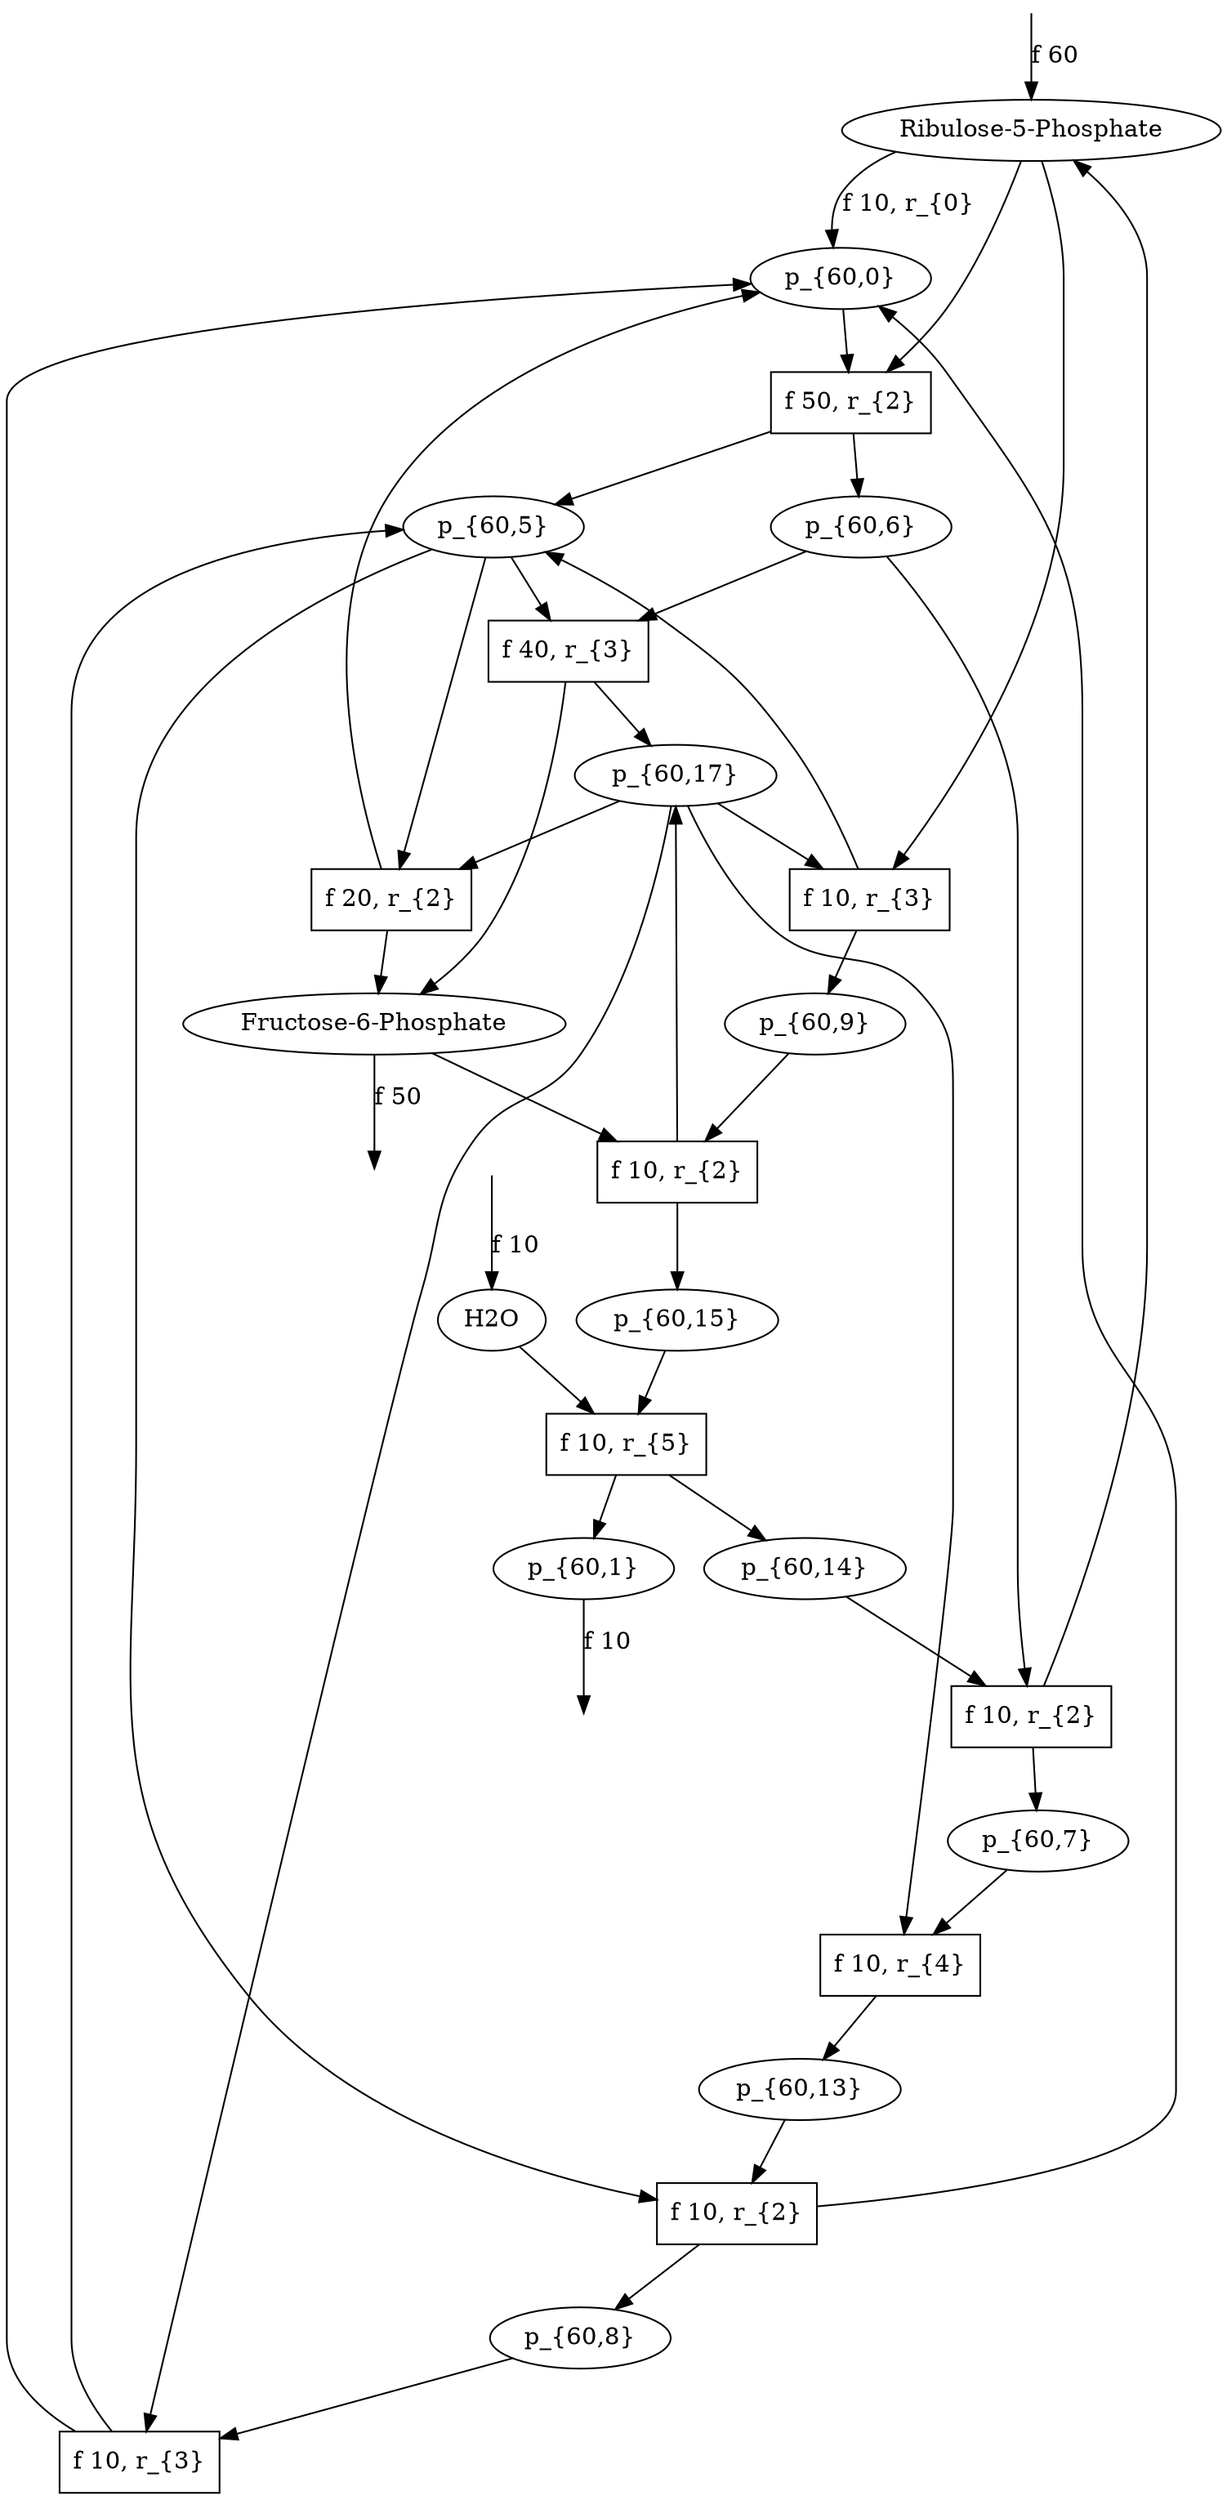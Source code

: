 digraph g {
// id = 0, graphName = Ribulose-5-Phosphate
"0-0" [ shape=ellipse label="Ribulose-5-Phosphate" image="out/004_g_0_11311100.svg" ];
// id = 1, graphName = H2O
"1-0" [ shape=ellipse label="H2O" image="out/052_g_1_11311100.svg" ];
// id = 2, graphName = p_{60,0}
"2-0" [ shape=ellipse label="p_{60,0}" image="out/176_g_7062_11311100.svg" ];
// id = 4, graphName = p_{60,1}
"4-0" [ shape=ellipse label="p_{60,1}" image="out/178_g_7064_11311100.svg" ];
// id = 5, graphName = p_{60,2}
// id = 7, graphName = p_{60,3}
// id = 9, graphName = p_{60,4}
// id = 10, graphName = p_{60,5}
"10-0" [ shape=ellipse label="p_{60,5}" image="out/180_g_7071_11311100.svg" ];
// id = 12, graphName = p_{60,6}
"12-0" [ shape=ellipse label="p_{60,6}" image="out/182_g_7075_11311100.svg" ];
// id = 14, graphName = p_{60,7}
"14-0" [ shape=ellipse label="p_{60,7}" image="out/184_g_7078_11311100.svg" ];
// id = 15, graphName = p_{60,8}
"15-0" [ shape=ellipse label="p_{60,8}" image="out/186_g_7079_11311100.svg" ];
// id = 17, graphName = p_{60,9}
"17-0" [ shape=ellipse label="p_{60,9}" image="out/188_g_7083_11311100.svg" ];
// id = 20, graphName = p_{60,10}
// id = 23, graphName = p_{60,11}
// id = 25, graphName = p_{60,12}
// id = 27, graphName = p_{60,13}
"27-0" [ shape=ellipse label="p_{60,13}" image="out/190_g_7105_11311100.svg" ];
// id = 36, graphName = p_{60,14}
"36-0" [ shape=ellipse label="p_{60,14}" image="out/192_g_7134_11311100.svg" ];
// id = 38, graphName = p_{60,15}
"38-0" [ shape=ellipse label="p_{60,15}" image="out/194_g_7136_11311100.svg" ];
// id = 51, graphName = p_{60,16}
// id = 52, graphName = p_{60,17}
"52-0" [ shape=ellipse label="p_{60,17}" image="out/196_g_7177_11311100.svg" ];
// id = 57, graphName = p_{60,18}
// id = 62, graphName = Fructose-6-Phosphate
"62-0" [ shape=ellipse label="Fructose-6-Phosphate" image="out/014_g_2_11311100.svg" ];
// id = 77, graphName = p_{60,19}
// id = 80, graphName = p_{60,20}
// id = 82, graphName = p_{60,21}
// id = 85, graphName = p_{60,22}
// id = 87, graphName = p_{60,23}
// id = 89, graphName = p_{60,24}
// id = 91, graphName = p_{60,25}
// id = 93, graphName = p_{60,26}
// id = 98, graphName = p_{60,27}
// id = 107, graphName = p_{60,28}
// id = 109, graphName = p_{60,29}
// id = 186, graphName = p_{60,30}
// id = 228, graphName = p_{60,31}
// id = 230, graphName = p_{60,32}
// id = 232, graphName = p_{60,33}
// id = 234, graphName = p_{60,34}
// id = 236, graphName = p_{60,35}
// id = 238, graphName = p_{60,36}
// id = 240, graphName = p_{60,37}
// id = 242, graphName = p_{60,38}
// id = 244, graphName = p_{60,39}
// id = 246, graphName = p_{60,40}
// id = 248, graphName = p_{60,41}
// id = 250, graphName = p_{60,42}
// id = 280, graphName = p_{60,43}
// id = 301, graphName = p_{60,44}
// id = 303, graphName = p_{60,45}
// id = 13{ 'Ribulose-5-Phosphate' 'p_{60,0}' }, 'Transketolase', { 'p_{60,5}' 'p_{60,6}' }
"13-0" [ shape=box label="f 50, r_{2}" ];
// id = 63{ 'p_{60,5}' 'p_{60,6}' }, 'Transaldolase', { 'Fructose-6-Phosphate' 'p_{60,17}' }
"63-0" [ shape=box label="f 40, r_{3}" ];
// id = 128{ 'p_{60,5}' 'p_{60,13}' }, 'Transketolase', { 'p_{60,0}' 'p_{60,8}' }
"128-0" [ shape=box label="f 10, r_{2}" ];
// id = 137{ 'p_{60,6}' 'p_{60,14}' }, 'Transketolase', { 'Ribulose-5-Phosphate' 'p_{60,7}' }
"137-0" [ shape=box label="f 10, r_{2}" ];
// id = 158{ 'p_{60,5}' 'p_{60,17}' }, 'Transketolase', { 'Fructose-6-Phosphate' 'p_{60,0}' }
"158-0" [ shape=box label="f 20, r_{2}" ];
// id = 173{ 'Fructose-6-Phosphate' 'p_{60,9}' }, 'Transketolase', { 'p_{60,15}' 'p_{60,17}' }
"173-0" [ shape=box label="f 10, r_{2}" ];
// id = 205{ 'p_{60,8}' 'p_{60,17}' }, 'Transaldolase', { 'p_{60,0}' 'p_{60,5}' }
"205-0" [ shape=box label="f 10, r_{3}" ];
// id = 208{ 'Ribulose-5-Phosphate' 'p_{60,17}' }, 'Transaldolase', { 'p_{60,5}' 'p_{60,9}' }
"208-0" [ shape=box label="f 10, r_{3}" ];
// id = 252{ 'p_{60,7}' 'p_{60,17}' }, 'Aldolase', { 'p_{60,13}' }
"252-0" [ shape=box label="f 10, r_{4}" ];
// id = 261{ 'H2O' 'p_{60,15}' }, 'Phophohydrolase', { 'p_{60,1}' 'p_{60,14}' }
"261-0" [ shape=box label="f 10, r_{5}" ];
// id = 3{ 'Ribulose-5-Phosphate' }, 'Aldose-Ketose <-', { 'p_{60,0}' }
"0-0" -> "2-0" [ label="f 10, r_{0}" ];
// id = 6{ 'Ribulose-5-Phosphate' 'H2O' }, 'Phophohydrolase', { 'p_{60,1}' 'p_{60,2}' }
// id = 8{ 'p_{60,2}' }, 'Aldose-Ketose <-', { 'p_{60,3}' }
// id = 11{ 'p_{60,0}' 'p_{60,2}' }, 'Transketolase', { 'p_{60,4}' 'p_{60,5}' }
// id = 13{ 'Ribulose-5-Phosphate' 'p_{60,0}' }, 'Transketolase', { 'p_{60,5}' 'p_{60,6}' }
"0-0" -> "13-0" [ ];
"2-0" -> "13-0" [ ];
"13-0" -> "10-0" [ ];
"13-0" -> "12-0" [ ];
// id = 16{ 'p_{60,0}' 'p_{60,2}' }, 'Transaldolase', { 'p_{60,7}' 'p_{60,8}' }
// id = 18{ 'Ribulose-5-Phosphate' 'p_{60,0}' }, 'Transaldolase', { 'p_{60,8}' 'p_{60,9}' }
// id = 19{ 'H2O' 'p_{60,0}' }, 'Phophohydrolase', { 'p_{60,1}' 'p_{60,3}' }
// id = 21{ 'p_{60,5}' }, 'Aldose-Ketose <-', { 'p_{60,10}' }
// id = 22{ 'p_{60,7}' }, 'Aldose-Ketose <-', { 'p_{60,7}' }
// id = 24{ 'p_{60,8}' }, 'Aldose-Ketose <-', { 'p_{60,11}' }
// id = 26{ 'p_{60,3}' 'p_{60,5}' }, 'Transketolase', { 'p_{60,0}' 'p_{60,12}' }
// id = 28{ 'p_{60,3}' 'p_{60,8}' }, 'Transketolase', { 'p_{60,12}' 'p_{60,13}' }
// id = 29{ 'p_{60,2}' 'p_{60,3}' }, 'Transketolase', { 'p_{60,4}' 'p_{60,12}' }
// id = 30{ 'Ribulose-5-Phosphate' 'p_{60,3}' }, 'Transketolase', { 'p_{60,6}' 'p_{60,12}' }
// id = 31{ 'p_{60,4}' 'p_{60,5}' }, 'Transketolase', { 'p_{60,0}' 'p_{60,2}' }
// id = 32{ 'p_{60,4}' 'p_{60,8}' }, 'Transketolase', { 'p_{60,2}' 'p_{60,13}' }
// id = 33{ 'p_{60,2}' 'p_{60,4}' }, 'Transketolase', { 'p_{60,2}' 'p_{60,4}' }
// id = 34{ 'Ribulose-5-Phosphate' 'p_{60,4}' }, 'Transketolase', { 'p_{60,2}' 'p_{60,6}' }
// id = 35{ 'p_{60,5}' 'p_{60,6}' }, 'Transketolase', { 'Ribulose-5-Phosphate' 'p_{60,0}' }
// id = 37{ 'p_{60,5}' 'p_{60,7}' }, 'Transketolase', { 'p_{60,0}' 'p_{60,14}' }
// id = 39{ 'p_{60,5}' 'p_{60,9}' }, 'Transketolase', { 'p_{60,0}' 'p_{60,15}' }
// id = 40{ 'p_{60,0}' 'p_{60,5}' }, 'Transketolase', { 'p_{60,0}' 'p_{60,5}' }
// id = 41{ 'p_{60,6}' 'p_{60,8}' }, 'Transketolase', { 'Ribulose-5-Phosphate' 'p_{60,13}' }
// id = 42{ 'p_{60,2}' 'p_{60,6}' }, 'Transketolase', { 'Ribulose-5-Phosphate' 'p_{60,4}' }
// id = 43{ 'Ribulose-5-Phosphate' 'p_{60,6}' }, 'Transketolase', { 'Ribulose-5-Phosphate' 'p_{60,6}' }
// id = 44{ 'p_{60,7}' 'p_{60,8}' }, 'Transketolase', { 'p_{60,13}' 'p_{60,14}' }
// id = 45{ 'p_{60,2}' 'p_{60,7}' }, 'Transketolase', { 'p_{60,4}' 'p_{60,14}' }
// id = 46{ 'Ribulose-5-Phosphate' 'p_{60,7}' }, 'Transketolase', { 'p_{60,6}' 'p_{60,14}' }
// id = 47{ 'p_{60,8}' 'p_{60,9}' }, 'Transketolase', { 'p_{60,13}' 'p_{60,15}' }
// id = 48{ 'p_{60,0}' 'p_{60,8}' }, 'Transketolase', { 'p_{60,5}' 'p_{60,13}' }
// id = 49{ 'p_{60,2}' 'p_{60,9}' }, 'Transketolase', { 'p_{60,4}' 'p_{60,15}' }
// id = 50{ 'Ribulose-5-Phosphate' 'p_{60,9}' }, 'Transketolase', { 'p_{60,6}' 'p_{60,15}' }
// id = 53{ 'p_{60,3}' 'p_{60,5}' }, 'Transaldolase', { 'p_{60,16}' 'p_{60,17}' }
// id = 54{ 'p_{60,3}' 'p_{60,8}' }, 'Transaldolase', { 'p_{60,0}' 'p_{60,16}' }
// id = 55{ 'p_{60,2}' 'p_{60,3}' }, 'Transaldolase', { 'p_{60,7}' 'p_{60,16}' }
// id = 56{ 'Ribulose-5-Phosphate' 'p_{60,3}' }, 'Transaldolase', { 'p_{60,9}' 'p_{60,16}' }
// id = 58{ 'p_{60,4}' 'p_{60,5}' }, 'Transaldolase', { 'p_{60,17}' 'p_{60,18}' }
// id = 59{ 'p_{60,4}' 'p_{60,8}' }, 'Transaldolase', { 'p_{60,0}' 'p_{60,18}' }
// id = 60{ 'p_{60,2}' 'p_{60,4}' }, 'Transaldolase', { 'p_{60,7}' 'p_{60,18}' }
// id = 61{ 'Ribulose-5-Phosphate' 'p_{60,4}' }, 'Transaldolase', { 'p_{60,9}' 'p_{60,18}' }
// id = 63{ 'p_{60,5}' 'p_{60,6}' }, 'Transaldolase', { 'Fructose-6-Phosphate' 'p_{60,17}' }
"10-0" -> "63-0" [ ];
"12-0" -> "63-0" [ ];
"63-0" -> "52-0" [ ];
"63-0" -> "62-0" [ ];
// id = 64{ 'p_{60,5}' 'p_{60,7}' }, 'Transaldolase', { 'p_{60,2}' 'p_{60,17}' }
// id = 65{ 'p_{60,5}' 'p_{60,9}' }, 'Transaldolase', { 'Ribulose-5-Phosphate' 'p_{60,17}' }
// id = 66{ 'p_{60,0}' 'p_{60,5}' }, 'Transaldolase', { 'p_{60,8}' 'p_{60,17}' }
// id = 67{ 'p_{60,6}' 'p_{60,8}' }, 'Transaldolase', { 'Fructose-6-Phosphate' 'p_{60,0}' }
// id = 68{ 'p_{60,2}' 'p_{60,6}' }, 'Transaldolase', { 'Fructose-6-Phosphate' 'p_{60,7}' }
// id = 69{ 'Ribulose-5-Phosphate' 'p_{60,6}' }, 'Transaldolase', { 'Fructose-6-Phosphate' 'p_{60,9}' }
// id = 70{ 'p_{60,7}' 'p_{60,8}' }, 'Transaldolase', { 'p_{60,0}' 'p_{60,2}' }
// id = 71{ 'p_{60,2}' 'p_{60,7}' }, 'Transaldolase', { 'p_{60,2}' 'p_{60,7}' }
// id = 72{ 'Ribulose-5-Phosphate' 'p_{60,7}' }, 'Transaldolase', { 'p_{60,2}' 'p_{60,9}' }
// id = 73{ 'p_{60,8}' 'p_{60,9}' }, 'Transaldolase', { 'Ribulose-5-Phosphate' 'p_{60,0}' }
// id = 74{ 'p_{60,0}' 'p_{60,8}' }, 'Transaldolase', { 'p_{60,0}' 'p_{60,8}' }
// id = 75{ 'p_{60,2}' 'p_{60,9}' }, 'Transaldolase', { 'Ribulose-5-Phosphate' 'p_{60,7}' }
// id = 76{ 'Ribulose-5-Phosphate' 'p_{60,9}' }, 'Transaldolase', { 'Ribulose-5-Phosphate' 'p_{60,9}' }
// id = 78{ 'p_{60,3}' 'p_{60,7}' }, 'Aldolase', { 'p_{60,19}' }
// id = 79{ 'p_{60,4}' 'p_{60,7}' }, 'Aldolase', { 'p_{60,3}' }
// id = 81{ 'p_{60,2}' 'p_{60,4}' }, 'Aldolase', { 'p_{60,20}' }
// id = 83{ 'Ribulose-5-Phosphate' 'p_{60,4}' }, 'Aldolase', { 'p_{60,21}' }
// id = 84{ 'p_{60,6}' 'p_{60,7}' }, 'Aldolase', { 'p_{60,0}' }
// id = 86{ 'p_{60,2}' 'p_{60,6}' }, 'Aldolase', { 'p_{60,22}' }
// id = 88{ 'Ribulose-5-Phosphate' 'p_{60,6}' }, 'Aldolase', { 'p_{60,23}' }
// id = 90{ 'p_{60,7}' 'p_{60,7}' }, 'Aldolase', { 'p_{60,24}' }
// id = 92{ 'p_{60,2}' 'p_{60,7}' }, 'Aldolase', { 'p_{60,25}' }
// id = 94{ 'Ribulose-5-Phosphate' 'p_{60,7}' }, 'Aldolase', { 'p_{60,26}' }
// id = 95{ 'p_{60,7}' 'p_{60,9}' }, 'Aldolase', { 'p_{60,17}' }
// id = 96{ 'p_{60,0}' 'p_{60,7}' }, 'Aldolase', { 'p_{60,10}' }
// id = 97{ 'p_{60,2}' 'p_{60,9}' }, 'Aldolase', { 'p_{60,26}' }
// id = 99{ 'Ribulose-5-Phosphate' 'p_{60,9}' }, 'Aldolase', { 'p_{60,27}' }
// id = 100{ 'H2O' 'p_{60,5}' }, 'Phophohydrolase', { 'p_{60,1}' 'p_{60,12}' }
// id = 101{ 'H2O' 'p_{60,6}' }, 'Phophohydrolase', { 'p_{60,1}' 'p_{60,4}' }
// id = 102{ 'H2O' 'p_{60,8}' }, 'Phophohydrolase', { 'p_{60,1}' 'p_{60,16}' }
// id = 103{ 'H2O' 'p_{60,9}' }, 'Phophohydrolase', { 'p_{60,1}' 'p_{60,7}' }
// id = 104{ 'p_{60,12}' }, 'Aldose-Ketose <-', { 'p_{60,19}' }
// id = 105{ 'p_{60,14}' }, 'Aldose-Ketose <-', { 'p_{60,24}' }
// id = 106{ 'p_{60,15}' }, 'Aldose-Ketose <-', { 'p_{60,17}' }
// id = 108{ 'p_{60,16}' }, 'Aldose-Ketose <-', { 'p_{60,28}' }
// id = 110{ 'p_{60,18}' }, 'Aldose-Ketose <-', { 'p_{60,29}' }
// id = 111{ 'Fructose-6-Phosphate' }, 'Aldose-Ketose <-', { 'p_{60,13}' }
// id = 112{ 'p_{60,12}' 'p_{60,13}' }, 'Transketolase', { 'p_{60,3}' 'p_{60,8}' }
// id = 113{ 'p_{60,12}' 'p_{60,17}' }, 'Transketolase', { 'Fructose-6-Phosphate' 'p_{60,3}' }
// id = 114{ 'p_{60,12}' 'p_{60,24}' }, 'Transketolase', { 'p_{60,3}' 'p_{60,18}' }
// id = 115{ 'p_{60,7}' 'p_{60,12}' }, 'Transketolase', { 'p_{60,3}' 'p_{60,14}' }
// id = 116{ 'p_{60,9}' 'p_{60,12}' }, 'Transketolase', { 'p_{60,3}' 'p_{60,15}' }
// id = 117{ 'p_{60,0}' 'p_{60,12}' }, 'Transketolase', { 'p_{60,3}' 'p_{60,5}' }
// id = 118{ 'p_{60,3}' 'p_{60,12}' }, 'Transketolase', { 'p_{60,3}' 'p_{60,12}' }
// id = 119{ 'p_{60,4}' 'p_{60,12}' }, 'Transketolase', { 'p_{60,2}' 'p_{60,3}' }
// id = 120{ 'p_{60,6}' 'p_{60,12}' }, 'Transketolase', { 'Ribulose-5-Phosphate' 'p_{60,3}' }
// id = 121{ 'p_{60,13}' 'p_{60,14}' }, 'Transketolase', { 'p_{60,7}' 'p_{60,8}' }
// id = 122{ 'p_{60,13}' 'p_{60,15}' }, 'Transketolase', { 'p_{60,8}' 'p_{60,9}' }
// id = 123{ 'p_{60,13}' 'p_{60,16}' }, 'Transketolase', { 'p_{60,8}' 'p_{60,29}' }
// id = 124{ 'p_{60,13}' 'p_{60,18}' }, 'Transketolase', { 'p_{60,8}' 'p_{60,24}' }
// id = 125{ 'Fructose-6-Phosphate' 'p_{60,13}' }, 'Transketolase', { 'p_{60,8}' 'p_{60,17}' }
// id = 126{ 'p_{60,8}' 'p_{60,13}' }, 'Transketolase', { 'p_{60,8}' 'p_{60,13}' }
// id = 127{ 'p_{60,2}' 'p_{60,13}' }, 'Transketolase', { 'p_{60,4}' 'p_{60,8}' }
// id = 128{ 'p_{60,5}' 'p_{60,13}' }, 'Transketolase', { 'p_{60,0}' 'p_{60,8}' }
"10-0" -> "128-0" [ ];
"27-0" -> "128-0" [ ];
"128-0" -> "2-0" [ ];
"128-0" -> "15-0" [ ];
// id = 129{ 'Ribulose-5-Phosphate' 'p_{60,13}' }, 'Transketolase', { 'p_{60,6}' 'p_{60,8}' }
// id = 130{ 'p_{60,14}' 'p_{60,17}' }, 'Transketolase', { 'Fructose-6-Phosphate' 'p_{60,7}' }
// id = 131{ 'p_{60,14}' 'p_{60,24}' }, 'Transketolase', { 'p_{60,7}' 'p_{60,18}' }
// id = 132{ 'p_{60,7}' 'p_{60,14}' }, 'Transketolase', { 'p_{60,7}' 'p_{60,14}' }
// id = 133{ 'p_{60,9}' 'p_{60,14}' }, 'Transketolase', { 'p_{60,7}' 'p_{60,15}' }
// id = 134{ 'p_{60,0}' 'p_{60,14}' }, 'Transketolase', { 'p_{60,5}' 'p_{60,7}' }
// id = 135{ 'p_{60,3}' 'p_{60,14}' }, 'Transketolase', { 'p_{60,7}' 'p_{60,12}' }
// id = 136{ 'p_{60,4}' 'p_{60,14}' }, 'Transketolase', { 'p_{60,2}' 'p_{60,7}' }
// id = 137{ 'p_{60,6}' 'p_{60,14}' }, 'Transketolase', { 'Ribulose-5-Phosphate' 'p_{60,7}' }
"12-0" -> "137-0" [ ];
"36-0" -> "137-0" [ ];
"137-0" -> "0-0" [ ];
"137-0" -> "14-0" [ ];
// id = 138{ 'p_{60,15}' 'p_{60,17}' }, 'Transketolase', { 'Fructose-6-Phosphate' 'p_{60,9}' }
// id = 139{ 'p_{60,15}' 'p_{60,24}' }, 'Transketolase', { 'p_{60,9}' 'p_{60,18}' }
// id = 140{ 'p_{60,7}' 'p_{60,15}' }, 'Transketolase', { 'p_{60,9}' 'p_{60,14}' }
// id = 141{ 'p_{60,9}' 'p_{60,15}' }, 'Transketolase', { 'p_{60,9}' 'p_{60,15}' }
// id = 142{ 'p_{60,0}' 'p_{60,15}' }, 'Transketolase', { 'p_{60,5}' 'p_{60,9}' }
// id = 143{ 'p_{60,3}' 'p_{60,15}' }, 'Transketolase', { 'p_{60,9}' 'p_{60,12}' }
// id = 144{ 'p_{60,4}' 'p_{60,15}' }, 'Transketolase', { 'p_{60,2}' 'p_{60,9}' }
// id = 145{ 'p_{60,6}' 'p_{60,15}' }, 'Transketolase', { 'Ribulose-5-Phosphate' 'p_{60,9}' }
// id = 146{ 'p_{60,16}' 'p_{60,17}' }, 'Transketolase', { 'Fructose-6-Phosphate' 'p_{60,29}' }
// id = 147{ 'p_{60,16}' 'p_{60,24}' }, 'Transketolase', { 'p_{60,18}' 'p_{60,29}' }
// id = 148{ 'p_{60,7}' 'p_{60,16}' }, 'Transketolase', { 'p_{60,14}' 'p_{60,29}' }
// id = 149{ 'p_{60,9}' 'p_{60,16}' }, 'Transketolase', { 'p_{60,15}' 'p_{60,29}' }
// id = 150{ 'p_{60,0}' 'p_{60,16}' }, 'Transketolase', { 'p_{60,5}' 'p_{60,29}' }
// id = 151{ 'p_{60,3}' 'p_{60,16}' }, 'Transketolase', { 'p_{60,12}' 'p_{60,29}' }
// id = 152{ 'p_{60,4}' 'p_{60,16}' }, 'Transketolase', { 'p_{60,2}' 'p_{60,29}' }
// id = 153{ 'p_{60,6}' 'p_{60,16}' }, 'Transketolase', { 'Ribulose-5-Phosphate' 'p_{60,29}' }
// id = 154{ 'p_{60,17}' 'p_{60,18}' }, 'Transketolase', { 'Fructose-6-Phosphate' 'p_{60,24}' }
// id = 155{ 'Fructose-6-Phosphate' 'p_{60,17}' }, 'Transketolase', { 'Fructose-6-Phosphate' 'p_{60,17}' }
// id = 156{ 'p_{60,8}' 'p_{60,17}' }, 'Transketolase', { 'Fructose-6-Phosphate' 'p_{60,13}' }
// id = 157{ 'p_{60,2}' 'p_{60,17}' }, 'Transketolase', { 'Fructose-6-Phosphate' 'p_{60,4}' }
// id = 158{ 'p_{60,5}' 'p_{60,17}' }, 'Transketolase', { 'Fructose-6-Phosphate' 'p_{60,0}' }
"10-0" -> "158-0" [ ];
"52-0" -> "158-0" [ ];
"158-0" -> "2-0" [ ];
"158-0" -> "62-0" [ ];
// id = 159{ 'Ribulose-5-Phosphate' 'p_{60,17}' }, 'Transketolase', { 'Fructose-6-Phosphate' 'p_{60,6}' }
// id = 160{ 'p_{60,18}' 'p_{60,24}' }, 'Transketolase', { 'p_{60,18}' 'p_{60,24}' }
// id = 161{ 'p_{60,7}' 'p_{60,18}' }, 'Transketolase', { 'p_{60,14}' 'p_{60,24}' }
// id = 162{ 'p_{60,9}' 'p_{60,18}' }, 'Transketolase', { 'p_{60,15}' 'p_{60,24}' }
// id = 163{ 'p_{60,0}' 'p_{60,18}' }, 'Transketolase', { 'p_{60,5}' 'p_{60,24}' }
// id = 164{ 'p_{60,3}' 'p_{60,18}' }, 'Transketolase', { 'p_{60,12}' 'p_{60,24}' }
// id = 165{ 'p_{60,4}' 'p_{60,18}' }, 'Transketolase', { 'p_{60,2}' 'p_{60,24}' }
// id = 166{ 'p_{60,6}' 'p_{60,18}' }, 'Transketolase', { 'Ribulose-5-Phosphate' 'p_{60,24}' }
// id = 167{ 'Fructose-6-Phosphate' 'p_{60,24}' }, 'Transketolase', { 'p_{60,17}' 'p_{60,18}' }
// id = 168{ 'p_{60,8}' 'p_{60,24}' }, 'Transketolase', { 'p_{60,13}' 'p_{60,18}' }
// id = 169{ 'p_{60,2}' 'p_{60,24}' }, 'Transketolase', { 'p_{60,4}' 'p_{60,18}' }
// id = 170{ 'p_{60,5}' 'p_{60,24}' }, 'Transketolase', { 'p_{60,0}' 'p_{60,18}' }
// id = 171{ 'Ribulose-5-Phosphate' 'p_{60,24}' }, 'Transketolase', { 'p_{60,6}' 'p_{60,18}' }
// id = 172{ 'Fructose-6-Phosphate' 'p_{60,7}' }, 'Transketolase', { 'p_{60,14}' 'p_{60,17}' }
// id = 173{ 'Fructose-6-Phosphate' 'p_{60,9}' }, 'Transketolase', { 'p_{60,15}' 'p_{60,17}' }
"17-0" -> "173-0" [ ];
"62-0" -> "173-0" [ ];
"173-0" -> "38-0" [ ];
"173-0" -> "52-0" [ ];
// id = 174{ 'Fructose-6-Phosphate' 'p_{60,0}' }, 'Transketolase', { 'p_{60,5}' 'p_{60,17}' }
// id = 175{ 'Fructose-6-Phosphate' 'p_{60,3}' }, 'Transketolase', { 'p_{60,12}' 'p_{60,17}' }
// id = 176{ 'Fructose-6-Phosphate' 'p_{60,4}' }, 'Transketolase', { 'p_{60,2}' 'p_{60,17}' }
// id = 177{ 'Fructose-6-Phosphate' 'p_{60,6}' }, 'Transketolase', { 'Ribulose-5-Phosphate' 'p_{60,17}' }
// id = 178{ 'p_{60,12}' 'p_{60,17}' }, 'Transaldolase', { 'p_{60,5}' 'p_{60,24}' }
// id = 179{ 'p_{60,12}' 'p_{60,24}' }, 'Transaldolase', { 'p_{60,12}' 'p_{60,24}' }
// id = 180{ 'p_{60,7}' 'p_{60,12}' }, 'Transaldolase', { 'p_{60,2}' 'p_{60,24}' }
// id = 181{ 'p_{60,9}' 'p_{60,12}' }, 'Transaldolase', { 'Ribulose-5-Phosphate' 'p_{60,24}' }
// id = 182{ 'p_{60,0}' 'p_{60,12}' }, 'Transaldolase', { 'p_{60,8}' 'p_{60,24}' }
// id = 183{ 'p_{60,3}' 'p_{60,12}' }, 'Transaldolase', { 'p_{60,16}' 'p_{60,24}' }
// id = 184{ 'p_{60,4}' 'p_{60,12}' }, 'Transaldolase', { 'p_{60,18}' 'p_{60,24}' }
// id = 185{ 'p_{60,6}' 'p_{60,12}' }, 'Transaldolase', { 'Fructose-6-Phosphate' 'p_{60,24}' }
// id = 187{ 'p_{60,14}' 'p_{60,17}' }, 'Transaldolase', { 'p_{60,5}' 'p_{60,30}' }
// id = 188{ 'p_{60,14}' 'p_{60,24}' }, 'Transaldolase', { 'p_{60,12}' 'p_{60,30}' }
// id = 189{ 'p_{60,7}' 'p_{60,14}' }, 'Transaldolase', { 'p_{60,2}' 'p_{60,30}' }
// id = 190{ 'p_{60,9}' 'p_{60,14}' }, 'Transaldolase', { 'Ribulose-5-Phosphate' 'p_{60,30}' }
// id = 191{ 'p_{60,0}' 'p_{60,14}' }, 'Transaldolase', { 'p_{60,8}' 'p_{60,30}' }
// id = 192{ 'p_{60,3}' 'p_{60,14}' }, 'Transaldolase', { 'p_{60,16}' 'p_{60,30}' }
// id = 193{ 'p_{60,4}' 'p_{60,14}' }, 'Transaldolase', { 'p_{60,18}' 'p_{60,30}' }
// id = 194{ 'p_{60,6}' 'p_{60,14}' }, 'Transaldolase', { 'Fructose-6-Phosphate' 'p_{60,30}' }
// id = 195{ 'p_{60,16}' 'p_{60,17}' }, 'Transaldolase', { 'p_{60,3}' 'p_{60,5}' }
// id = 196{ 'p_{60,16}' 'p_{60,24}' }, 'Transaldolase', { 'p_{60,3}' 'p_{60,12}' }
// id = 197{ 'p_{60,7}' 'p_{60,16}' }, 'Transaldolase', { 'p_{60,2}' 'p_{60,3}' }
// id = 198{ 'p_{60,9}' 'p_{60,16}' }, 'Transaldolase', { 'Ribulose-5-Phosphate' 'p_{60,3}' }
// id = 199{ 'p_{60,0}' 'p_{60,16}' }, 'Transaldolase', { 'p_{60,3}' 'p_{60,8}' }
// id = 200{ 'p_{60,3}' 'p_{60,16}' }, 'Transaldolase', { 'p_{60,3}' 'p_{60,16}' }
// id = 201{ 'p_{60,4}' 'p_{60,16}' }, 'Transaldolase', { 'p_{60,3}' 'p_{60,18}' }
// id = 202{ 'p_{60,6}' 'p_{60,16}' }, 'Transaldolase', { 'Fructose-6-Phosphate' 'p_{60,3}' }
// id = 203{ 'p_{60,17}' 'p_{60,18}' }, 'Transaldolase', { 'p_{60,4}' 'p_{60,5}' }
// id = 204{ 'Fructose-6-Phosphate' 'p_{60,17}' }, 'Transaldolase', { 'p_{60,5}' 'p_{60,6}' }
// id = 205{ 'p_{60,8}' 'p_{60,17}' }, 'Transaldolase', { 'p_{60,0}' 'p_{60,5}' }
"15-0" -> "205-0" [ ];
"52-0" -> "205-0" [ ];
"205-0" -> "2-0" [ ];
"205-0" -> "10-0" [ ];
// id = 206{ 'p_{60,2}' 'p_{60,17}' }, 'Transaldolase', { 'p_{60,5}' 'p_{60,7}' }
// id = 207{ 'p_{60,5}' 'p_{60,17}' }, 'Transaldolase', { 'p_{60,5}' 'p_{60,17}' }
// id = 208{ 'Ribulose-5-Phosphate' 'p_{60,17}' }, 'Transaldolase', { 'p_{60,5}' 'p_{60,9}' }
"0-0" -> "208-0" [ ];
"52-0" -> "208-0" [ ];
"208-0" -> "10-0" [ ];
"208-0" -> "17-0" [ ];
// id = 209{ 'p_{60,18}' 'p_{60,24}' }, 'Transaldolase', { 'p_{60,4}' 'p_{60,12}' }
// id = 210{ 'p_{60,7}' 'p_{60,18}' }, 'Transaldolase', { 'p_{60,2}' 'p_{60,4}' }
// id = 211{ 'p_{60,9}' 'p_{60,18}' }, 'Transaldolase', { 'Ribulose-5-Phosphate' 'p_{60,4}' }
// id = 212{ 'p_{60,0}' 'p_{60,18}' }, 'Transaldolase', { 'p_{60,4}' 'p_{60,8}' }
// id = 213{ 'p_{60,3}' 'p_{60,18}' }, 'Transaldolase', { 'p_{60,4}' 'p_{60,16}' }
// id = 214{ 'p_{60,4}' 'p_{60,18}' }, 'Transaldolase', { 'p_{60,4}' 'p_{60,18}' }
// id = 215{ 'p_{60,6}' 'p_{60,18}' }, 'Transaldolase', { 'Fructose-6-Phosphate' 'p_{60,4}' }
// id = 216{ 'Fructose-6-Phosphate' 'p_{60,24}' }, 'Transaldolase', { 'p_{60,6}' 'p_{60,12}' }
// id = 217{ 'p_{60,8}' 'p_{60,24}' }, 'Transaldolase', { 'p_{60,0}' 'p_{60,12}' }
// id = 218{ 'p_{60,2}' 'p_{60,24}' }, 'Transaldolase', { 'p_{60,7}' 'p_{60,12}' }
// id = 219{ 'p_{60,5}' 'p_{60,24}' }, 'Transaldolase', { 'p_{60,12}' 'p_{60,17}' }
// id = 220{ 'Ribulose-5-Phosphate' 'p_{60,24}' }, 'Transaldolase', { 'p_{60,9}' 'p_{60,12}' }
// id = 221{ 'Fructose-6-Phosphate' 'p_{60,7}' }, 'Transaldolase', { 'p_{60,2}' 'p_{60,6}' }
// id = 222{ 'Fructose-6-Phosphate' 'p_{60,9}' }, 'Transaldolase', { 'Ribulose-5-Phosphate' 'p_{60,6}' }
// id = 223{ 'Fructose-6-Phosphate' 'p_{60,0}' }, 'Transaldolase', { 'p_{60,6}' 'p_{60,8}' }
// id = 224{ 'Fructose-6-Phosphate' 'p_{60,3}' }, 'Transaldolase', { 'p_{60,6}' 'p_{60,16}' }
// id = 225{ 'Fructose-6-Phosphate' 'p_{60,4}' }, 'Transaldolase', { 'p_{60,6}' 'p_{60,18}' }
// id = 226{ 'Fructose-6-Phosphate' 'p_{60,6}' }, 'Transaldolase', { 'Fructose-6-Phosphate' 'p_{60,6}' }
// id = 227{ 'p_{60,7}' 'p_{60,13}' }, 'Aldolase', { 'p_{60,11}' }
// id = 229{ 'p_{60,14}' 'p_{60,17}' }, 'Aldolase', { 'p_{60,31}' }
// id = 231{ 'p_{60,14}' 'p_{60,24}' }, 'Aldolase', { 'p_{60,32}' }
// id = 233{ 'p_{60,7}' 'p_{60,14}' }, 'Aldolase', { 'p_{60,33}' }
// id = 235{ 'p_{60,9}' 'p_{60,14}' }, 'Aldolase', { 'p_{60,34}' }
// id = 237{ 'p_{60,4}' 'p_{60,14}' }, 'Aldolase', { 'p_{60,35}' }
// id = 239{ 'p_{60,6}' 'p_{60,14}' }, 'Aldolase', { 'p_{60,36}' }
// id = 241{ 'p_{60,15}' 'p_{60,17}' }, 'Aldolase', { 'p_{60,37}' }
// id = 243{ 'p_{60,15}' 'p_{60,24}' }, 'Aldolase', { 'p_{60,38}' }
// id = 245{ 'p_{60,7}' 'p_{60,15}' }, 'Aldolase', { 'p_{60,39}' }
// id = 247{ 'p_{60,9}' 'p_{60,15}' }, 'Aldolase', { 'p_{60,40}' }
// id = 249{ 'p_{60,4}' 'p_{60,15}' }, 'Aldolase', { 'p_{60,41}' }
// id = 251{ 'p_{60,6}' 'p_{60,15}' }, 'Aldolase', { 'p_{60,42}' }
// id = 252{ 'p_{60,7}' 'p_{60,17}' }, 'Aldolase', { 'p_{60,13}' }
"14-0" -> "252-0" [ ];
"52-0" -> "252-0" [ ];
"252-0" -> "27-0" [ ];
// id = 253{ 'p_{60,7}' 'p_{60,18}' }, 'Aldolase', { 'p_{60,20}' }
// id = 254{ 'p_{60,9}' 'p_{60,18}' }, 'Aldolase', { 'p_{60,21}' }
// id = 255{ 'p_{60,7}' 'p_{60,24}' }, 'Aldolase', { 'p_{60,29}' }
// id = 256{ 'Fructose-6-Phosphate' 'p_{60,7}' }, 'Aldolase', { 'p_{60,22}' }
// id = 257{ 'Fructose-6-Phosphate' 'p_{60,9}' }, 'Aldolase', { 'p_{60,23}' }
// id = 258{ 'H2O' 'p_{60,10}' }, 'Phophohydrolase', { 'p_{60,1}' 'p_{60,19}' }
// id = 259{ 'H2O' 'p_{60,11}' }, 'Phophohydrolase', { 'p_{60,1}' 'p_{60,28}' }
// id = 260{ 'H2O' 'p_{60,13}' }, 'Phophohydrolase', { 'p_{60,1}' 'p_{60,29}' }
// id = 261{ 'H2O' 'p_{60,15}' }, 'Phophohydrolase', { 'p_{60,1}' 'p_{60,14}' }
"1-0" -> "261-0" [ ];
"38-0" -> "261-0" [ ];
"261-0" -> "4-0" [ ];
"261-0" -> "36-0" [ ];
// id = 262{ 'H2O' 'p_{60,17}' }, 'Phophohydrolase', { 'p_{60,1}' 'p_{60,24}' }
// id = 263{ 'H2O' 'p_{60,21}' }, 'Phophohydrolase', { 'p_{60,1}' 'p_{60,20}' }
// id = 264{ 'H2O' 'p_{60,22}' }, 'Phophohydrolase', { 'p_{60,1}' 'p_{60,20}' }
// id = 265{ 'H2O' 'p_{60,23}' }, 'Phophohydrolase', { 'p_{60,1}' 'p_{60,22}' }
// id = 266{ 'H2O' 'p_{60,23}' }, 'Phophohydrolase', { 'p_{60,1}' 'p_{60,21}' }
// id = 267{ 'H2O' 'p_{60,26}' }, 'Phophohydrolase', { 'p_{60,1}' 'p_{60,25}' }
// id = 268{ 'H2O' 'p_{60,27}' }, 'Phophohydrolase', { 'p_{60,1}' 'p_{60,26}' }
// id = 269{ 'H2O' 'Fructose-6-Phosphate' }, 'Phophohydrolase', { 'p_{60,1}' 'p_{60,18}' }
// id = 270{ 'p_{60,14}' 'p_{60,29}' }, 'Transketolase', { 'p_{60,7}' 'p_{60,16}' }
// id = 271{ 'p_{60,15}' 'p_{60,29}' }, 'Transketolase', { 'p_{60,9}' 'p_{60,16}' }
// id = 272{ 'p_{60,16}' 'p_{60,29}' }, 'Transketolase', { 'p_{60,16}' 'p_{60,29}' }
// id = 273{ 'p_{60,18}' 'p_{60,29}' }, 'Transketolase', { 'p_{60,16}' 'p_{60,24}' }
// id = 274{ 'p_{60,2}' 'p_{60,29}' }, 'Transketolase', { 'p_{60,4}' 'p_{60,16}' }
// id = 275{ 'p_{60,5}' 'p_{60,29}' }, 'Transketolase', { 'p_{60,0}' 'p_{60,16}' }
// id = 276{ 'p_{60,8}' 'p_{60,29}' }, 'Transketolase', { 'p_{60,13}' 'p_{60,16}' }
// id = 277{ 'p_{60,12}' 'p_{60,29}' }, 'Transketolase', { 'p_{60,3}' 'p_{60,16}' }
// id = 278{ 'Fructose-6-Phosphate' 'p_{60,29}' }, 'Transketolase', { 'p_{60,16}' 'p_{60,17}' }
// id = 279{ 'Ribulose-5-Phosphate' 'p_{60,29}' }, 'Transketolase', { 'p_{60,6}' 'p_{60,16}' }
// id = 281{ 'p_{60,14}' 'p_{60,30}' }, 'Transketolase', { 'p_{60,7}' 'p_{60,43}' }
// id = 282{ 'p_{60,15}' 'p_{60,30}' }, 'Transketolase', { 'p_{60,9}' 'p_{60,43}' }
// id = 283{ 'p_{60,16}' 'p_{60,30}' }, 'Transketolase', { 'p_{60,29}' 'p_{60,43}' }
// id = 284{ 'p_{60,18}' 'p_{60,30}' }, 'Transketolase', { 'p_{60,24}' 'p_{60,43}' }
// id = 285{ 'p_{60,2}' 'p_{60,30}' }, 'Transketolase', { 'p_{60,4}' 'p_{60,43}' }
// id = 286{ 'p_{60,5}' 'p_{60,30}' }, 'Transketolase', { 'p_{60,0}' 'p_{60,43}' }
// id = 287{ 'p_{60,8}' 'p_{60,30}' }, 'Transketolase', { 'p_{60,13}' 'p_{60,43}' }
// id = 288{ 'p_{60,12}' 'p_{60,30}' }, 'Transketolase', { 'p_{60,3}' 'p_{60,43}' }
// id = 289{ 'Fructose-6-Phosphate' 'p_{60,30}' }, 'Transketolase', { 'p_{60,17}' 'p_{60,43}' }
// id = 290{ 'Ribulose-5-Phosphate' 'p_{60,30}' }, 'Transketolase', { 'p_{60,6}' 'p_{60,43}' }
// id = 291{ 'p_{60,14}' 'p_{60,30}' }, 'Transaldolase', { 'p_{60,14}' 'p_{60,30}' }
// id = 292{ 'p_{60,16}' 'p_{60,30}' }, 'Transaldolase', { 'p_{60,3}' 'p_{60,14}' }
// id = 293{ 'p_{60,18}' 'p_{60,30}' }, 'Transaldolase', { 'p_{60,4}' 'p_{60,14}' }
// id = 294{ 'p_{60,2}' 'p_{60,30}' }, 'Transaldolase', { 'p_{60,7}' 'p_{60,14}' }
// id = 295{ 'p_{60,5}' 'p_{60,30}' }, 'Transaldolase', { 'p_{60,14}' 'p_{60,17}' }
// id = 296{ 'p_{60,8}' 'p_{60,30}' }, 'Transaldolase', { 'p_{60,0}' 'p_{60,14}' }
// id = 297{ 'p_{60,12}' 'p_{60,30}' }, 'Transaldolase', { 'p_{60,14}' 'p_{60,24}' }
// id = 298{ 'Fructose-6-Phosphate' 'p_{60,30}' }, 'Transaldolase', { 'p_{60,6}' 'p_{60,14}' }
// id = 299{ 'Ribulose-5-Phosphate' 'p_{60,30}' }, 'Transaldolase', { 'p_{60,9}' 'p_{60,14}' }
// id = 300{ 'p_{60,7}' 'p_{60,29}' }, 'Aldolase', { 'p_{60,28}' }
// id = 302{ 'p_{60,14}' 'p_{60,30}' }, 'Aldolase', { 'p_{60,44}' }
// id = 304{ 'p_{60,15}' 'p_{60,30}' }, 'Aldolase', { 'p_{60,45}' }
// id = 305{ 'p_{60,18}' 'p_{60,30}' }, 'Aldolase', { 'p_{60,35}' }
// id = 306{ 'p_{60,2}' 'p_{60,30}' }, 'Aldolase', { 'p_{60,33}' }
// id = 307{ 'p_{60,5}' 'p_{60,30}' }, 'Aldolase', { 'p_{60,31}' }
// id = 308{ 'p_{60,7}' 'p_{60,30}' }, 'Aldolase', { 'p_{60,4}' }
// id = 309{ 'p_{60,12}' 'p_{60,30}' }, 'Aldolase', { 'p_{60,32}' }
// id = 310{ 'Fructose-6-Phosphate' 'p_{60,30}' }, 'Aldolase', { 'p_{60,36}' }
// id = 311{ 'Ribulose-5-Phosphate' 'p_{60,30}' }, 'Aldolase', { 'p_{60,34}' }
// id = 312{ 'H2O' 'p_{60,31}' }, 'Phophohydrolase', { 'p_{60,1}' 'p_{60,32}' }
// id = 313{ 'H2O' 'p_{60,34}' }, 'Phophohydrolase', { 'p_{60,1}' 'p_{60,33}' }
// id = 314{ 'H2O' 'p_{60,36}' }, 'Phophohydrolase', { 'p_{60,1}' 'p_{60,35}' }
// id = 315{ 'H2O' 'p_{60,37}' }, 'Phophohydrolase', { 'p_{60,1}' 'p_{60,38}' }
// id = 316{ 'H2O' 'p_{60,37}' }, 'Phophohydrolase', { 'p_{60,1}' 'p_{60,31}' }
// id = 317{ 'H2O' 'p_{60,38}' }, 'Phophohydrolase', { 'p_{60,1}' 'p_{60,32}' }
// id = 318{ 'H2O' 'p_{60,39}' }, 'Phophohydrolase', { 'p_{60,1}' 'p_{60,33}' }
// id = 319{ 'H2O' 'p_{60,40}' }, 'Phophohydrolase', { 'p_{60,1}' 'p_{60,39}' }
// id = 320{ 'H2O' 'p_{60,40}' }, 'Phophohydrolase', { 'p_{60,1}' 'p_{60,34}' }
// id = 321{ 'H2O' 'p_{60,41}' }, 'Phophohydrolase', { 'p_{60,1}' 'p_{60,35}' }
// id = 322{ 'H2O' 'p_{60,42}' }, 'Phophohydrolase', { 'p_{60,1}' 'p_{60,41}' }
// id = 323{ 'H2O' 'p_{60,42}' }, 'Phophohydrolase', { 'p_{60,1}' 'p_{60,36}' }
// id = 324{ 'p_{60,43}' }, 'Aldose-Ketose <-', { 'p_{60,4}' }
// id = 325{ 'p_{60,3}' 'p_{60,43}' }, 'Transketolase', { 'p_{60,12}' 'p_{60,30}' }
// id = 326{ 'p_{60,4}' 'p_{60,43}' }, 'Transketolase', { 'p_{60,2}' 'p_{60,30}' }
// id = 327{ 'p_{60,6}' 'p_{60,43}' }, 'Transketolase', { 'Ribulose-5-Phosphate' 'p_{60,30}' }
// id = 328{ 'p_{60,7}' 'p_{60,43}' }, 'Transketolase', { 'p_{60,14}' 'p_{60,30}' }
// id = 329{ 'p_{60,9}' 'p_{60,43}' }, 'Transketolase', { 'p_{60,15}' 'p_{60,30}' }
// id = 330{ 'p_{60,13}' 'p_{60,43}' }, 'Transketolase', { 'p_{60,8}' 'p_{60,30}' }
// id = 331{ 'p_{60,17}' 'p_{60,43}' }, 'Transketolase', { 'Fructose-6-Phosphate' 'p_{60,30}' }
// id = 332{ 'p_{60,24}' 'p_{60,43}' }, 'Transketolase', { 'p_{60,18}' 'p_{60,30}' }
// id = 333{ 'p_{60,29}' 'p_{60,43}' }, 'Transketolase', { 'p_{60,16}' 'p_{60,30}' }
// id = 334{ 'p_{60,30}' 'p_{60,43}' }, 'Transketolase', { 'p_{60,30}' 'p_{60,43}' }
// id = 335{ 'p_{60,0}' 'p_{60,43}' }, 'Transketolase', { 'p_{60,5}' 'p_{60,30}' }
// id = 336{ 'p_{60,3}' 'p_{60,43}' }, 'Aldolase', { 'p_{60,16}' }
// id = 337{ 'p_{60,4}' 'p_{60,43}' }, 'Aldolase', { 'p_{60,18}' }
// id = 338{ 'p_{60,6}' 'p_{60,43}' }, 'Aldolase', { 'Fructose-6-Phosphate' }
// id = 339{ 'p_{60,7}' 'p_{60,43}' }, 'Aldolase', { 'p_{60,2}' }
// id = 340{ 'p_{60,9}' 'p_{60,43}' }, 'Aldolase', { 'Ribulose-5-Phosphate' }
// id = 341{ 'p_{60,17}' 'p_{60,43}' }, 'Aldolase', { 'p_{60,5}' }
// id = 342{ 'p_{60,24}' 'p_{60,43}' }, 'Aldolase', { 'p_{60,12}' }
// id = 343{ 'p_{60,30}' 'p_{60,43}' }, 'Aldolase', { 'p_{60,14}' }
// id = 344{ 'p_{60,0}' 'p_{60,43}' }, 'Aldolase', { 'p_{60,8}' }
// id = 345{ 'H2O' 'p_{60,45}' }, 'Phophohydrolase', { 'p_{60,1}' 'p_{60,44}' }
// inFlow/outFlow, id = 0-0, graphName = Ribulose-5-Phosphate, inFlow = 60, outFlow = 0
"0-0-IOFlow" [ shape=point style=invis label="" ];
"0-0-IOFlow" -> "0-0" [ label="f 60" ];
// inFlow/outFlow, id = 1-0, graphName = H2O, inFlow = 10, outFlow = 0
"1-0-IOFlow" [ shape=point style=invis label="" ];
"1-0-IOFlow" -> "1-0" [ label="f 10" ];
// inFlow/outFlow, id = 4-0, graphName = p_{60,1}, inFlow = 0, outFlow = 10
"4-0-IOFlow" [ shape=point style=invis label="" ];
"4-0" -> "4-0-IOFlow" [ label="f 10" ];
// inFlow/outFlow, id = 62-0, graphName = Fructose-6-Phosphate, inFlow = 0, outFlow = 50
"62-0-IOFlow" [ shape=point style=invis label="" ];
"62-0" -> "62-0-IOFlow" [ label="f 50" ];
}
